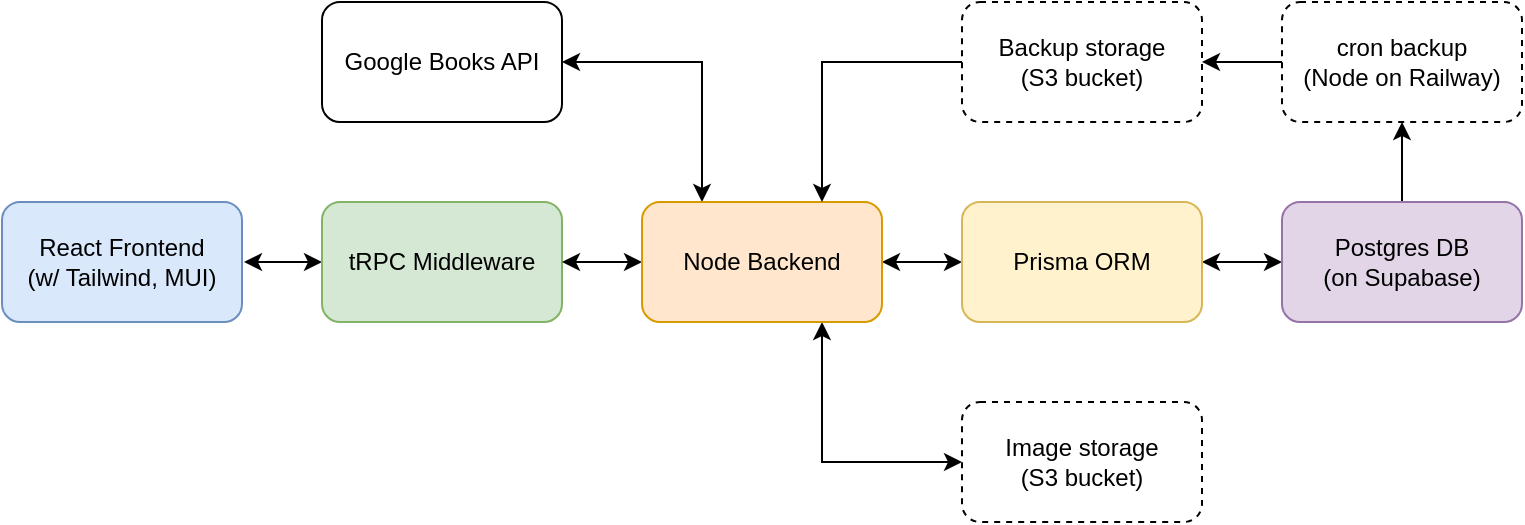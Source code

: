 <mxfile version="20.8.5" type="device"><diagram id="zOq5R8xmQ6V40RUXCCdy" name="Page-1"><mxGraphModel dx="891" dy="508" grid="1" gridSize="10" guides="1" tooltips="1" connect="1" arrows="1" fold="1" page="1" pageScale="1" pageWidth="850" pageHeight="1100" math="0" shadow="0"><root><mxCell id="0"/><mxCell id="1" parent="0"/><mxCell id="P9KMny-FdyJ0i7fGP-tp-3" style="edgeStyle=orthogonalEdgeStyle;rounded=0;orthogonalLoop=1;jettySize=auto;html=1;exitX=1;exitY=0.5;exitDx=0;exitDy=0;entryX=0;entryY=0.5;entryDx=0;entryDy=0;startArrow=classic;startFill=1;" edge="1" parent="1" source="P9KMny-FdyJ0i7fGP-tp-1" target="P9KMny-FdyJ0i7fGP-tp-2"><mxGeometry relative="1" as="geometry"/></mxCell><mxCell id="P9KMny-FdyJ0i7fGP-tp-1" value="&lt;div&gt;React Frontend&lt;/div&gt;&lt;div&gt;(w/ Tailwind, MUI)&lt;br&gt;&lt;/div&gt;" style="rounded=1;whiteSpace=wrap;html=1;fillColor=#dae8fc;strokeColor=#6c8ebf;perimeterSpacing=1;" vertex="1" parent="1"><mxGeometry x="40" y="160" width="120" height="60" as="geometry"/></mxCell><mxCell id="P9KMny-FdyJ0i7fGP-tp-2" value="tRPC Middleware" style="rounded=1;whiteSpace=wrap;html=1;fillColor=#d5e8d4;strokeColor=#82b366;glass=0;" vertex="1" parent="1"><mxGeometry x="200" y="160" width="120" height="60" as="geometry"/></mxCell><mxCell id="P9KMny-FdyJ0i7fGP-tp-5" value="" style="edgeStyle=orthogonalEdgeStyle;rounded=0;orthogonalLoop=1;jettySize=auto;html=1;startArrow=classic;startFill=1;" edge="1" parent="1" source="P9KMny-FdyJ0i7fGP-tp-4" target="P9KMny-FdyJ0i7fGP-tp-2"><mxGeometry relative="1" as="geometry"/></mxCell><mxCell id="P9KMny-FdyJ0i7fGP-tp-7" style="edgeStyle=orthogonalEdgeStyle;rounded=0;orthogonalLoop=1;jettySize=auto;html=1;exitX=1;exitY=0.5;exitDx=0;exitDy=0;entryX=0;entryY=0.5;entryDx=0;entryDy=0;startArrow=classic;startFill=1;" edge="1" parent="1" source="P9KMny-FdyJ0i7fGP-tp-4" target="P9KMny-FdyJ0i7fGP-tp-6"><mxGeometry relative="1" as="geometry"/></mxCell><mxCell id="P9KMny-FdyJ0i7fGP-tp-25" style="edgeStyle=orthogonalEdgeStyle;rounded=0;orthogonalLoop=1;jettySize=auto;html=1;exitX=0.75;exitY=1;exitDx=0;exitDy=0;startArrow=classic;startFill=1;entryX=0;entryY=0.5;entryDx=0;entryDy=0;" edge="1" parent="1" source="P9KMny-FdyJ0i7fGP-tp-4" target="P9KMny-FdyJ0i7fGP-tp-26"><mxGeometry relative="1" as="geometry"><mxPoint x="420" y="260" as="targetPoint"/></mxGeometry></mxCell><mxCell id="P9KMny-FdyJ0i7fGP-tp-28" style="edgeStyle=orthogonalEdgeStyle;rounded=0;orthogonalLoop=1;jettySize=auto;html=1;exitX=0.25;exitY=0;exitDx=0;exitDy=0;entryX=1;entryY=0.5;entryDx=0;entryDy=0;startArrow=classic;startFill=1;" edge="1" parent="1" source="P9KMny-FdyJ0i7fGP-tp-4" target="P9KMny-FdyJ0i7fGP-tp-27"><mxGeometry relative="1" as="geometry"/></mxCell><mxCell id="P9KMny-FdyJ0i7fGP-tp-4" value="Node Backend" style="rounded=1;whiteSpace=wrap;html=1;fillColor=#ffe6cc;strokeColor=#d79b00;glass=0;" vertex="1" parent="1"><mxGeometry x="360" y="160" width="120" height="60" as="geometry"/></mxCell><mxCell id="P9KMny-FdyJ0i7fGP-tp-9" style="edgeStyle=orthogonalEdgeStyle;rounded=0;orthogonalLoop=1;jettySize=auto;html=1;exitX=1;exitY=0.5;exitDx=0;exitDy=0;entryX=0;entryY=0.5;entryDx=0;entryDy=0;startArrow=classic;startFill=1;" edge="1" parent="1" source="P9KMny-FdyJ0i7fGP-tp-6" target="P9KMny-FdyJ0i7fGP-tp-8"><mxGeometry relative="1" as="geometry"/></mxCell><mxCell id="P9KMny-FdyJ0i7fGP-tp-6" value="Prisma ORM" style="rounded=1;whiteSpace=wrap;html=1;fillColor=#fff2cc;strokeColor=#d6b656;glass=0;" vertex="1" parent="1"><mxGeometry x="520" y="160" width="120" height="60" as="geometry"/></mxCell><mxCell id="P9KMny-FdyJ0i7fGP-tp-23" value="" style="edgeStyle=orthogonalEdgeStyle;rounded=0;orthogonalLoop=1;jettySize=auto;html=1;startArrow=none;startFill=0;" edge="1" parent="1" source="P9KMny-FdyJ0i7fGP-tp-8" target="P9KMny-FdyJ0i7fGP-tp-10"><mxGeometry relative="1" as="geometry"/></mxCell><mxCell id="P9KMny-FdyJ0i7fGP-tp-8" value="&lt;div&gt;Postgres DB&lt;/div&gt;&lt;div&gt;(on Supabase)&lt;br&gt;&lt;/div&gt;" style="rounded=1;whiteSpace=wrap;html=1;glass=0;fillColor=#e1d5e7;strokeColor=#9673a6;" vertex="1" parent="1"><mxGeometry x="680" y="160" width="120" height="60" as="geometry"/></mxCell><mxCell id="P9KMny-FdyJ0i7fGP-tp-18" style="edgeStyle=orthogonalEdgeStyle;rounded=0;orthogonalLoop=1;jettySize=auto;html=1;exitX=0;exitY=0.5;exitDx=0;exitDy=0;entryX=1;entryY=0.5;entryDx=0;entryDy=0;startArrow=none;startFill=0;" edge="1" parent="1" source="P9KMny-FdyJ0i7fGP-tp-10" target="P9KMny-FdyJ0i7fGP-tp-13"><mxGeometry relative="1" as="geometry"/></mxCell><mxCell id="P9KMny-FdyJ0i7fGP-tp-10" value="&lt;div&gt;cron backup&lt;/div&gt;&lt;div&gt;(Node on Railway)&lt;br&gt;&lt;/div&gt;" style="rounded=1;whiteSpace=wrap;html=1;dashed=1;glass=0;" vertex="1" parent="1"><mxGeometry x="680" y="60" width="120" height="60" as="geometry"/></mxCell><mxCell id="P9KMny-FdyJ0i7fGP-tp-24" style="edgeStyle=orthogonalEdgeStyle;rounded=0;orthogonalLoop=1;jettySize=auto;html=1;exitX=0;exitY=0.5;exitDx=0;exitDy=0;entryX=0.75;entryY=0;entryDx=0;entryDy=0;startArrow=none;startFill=0;" edge="1" parent="1" source="P9KMny-FdyJ0i7fGP-tp-13" target="P9KMny-FdyJ0i7fGP-tp-4"><mxGeometry relative="1" as="geometry"/></mxCell><mxCell id="P9KMny-FdyJ0i7fGP-tp-13" value="&lt;div&gt;Backup storage&lt;/div&gt;&lt;div&gt;(S3 bucket)&lt;br&gt;&lt;/div&gt;" style="rounded=1;whiteSpace=wrap;html=1;dashed=1;glass=0;" vertex="1" parent="1"><mxGeometry x="520" y="60" width="120" height="60" as="geometry"/></mxCell><mxCell id="P9KMny-FdyJ0i7fGP-tp-26" value="&lt;div&gt;Image storage&lt;/div&gt;&lt;div&gt;(S3 bucket)&lt;br&gt;&lt;/div&gt;" style="rounded=1;whiteSpace=wrap;html=1;dashed=1;glass=0;" vertex="1" parent="1"><mxGeometry x="520" y="260" width="120" height="60" as="geometry"/></mxCell><mxCell id="P9KMny-FdyJ0i7fGP-tp-27" value="Google Books API" style="rounded=1;whiteSpace=wrap;html=1;glass=0;" vertex="1" parent="1"><mxGeometry x="200" y="60" width="120" height="60" as="geometry"/></mxCell></root></mxGraphModel></diagram></mxfile>